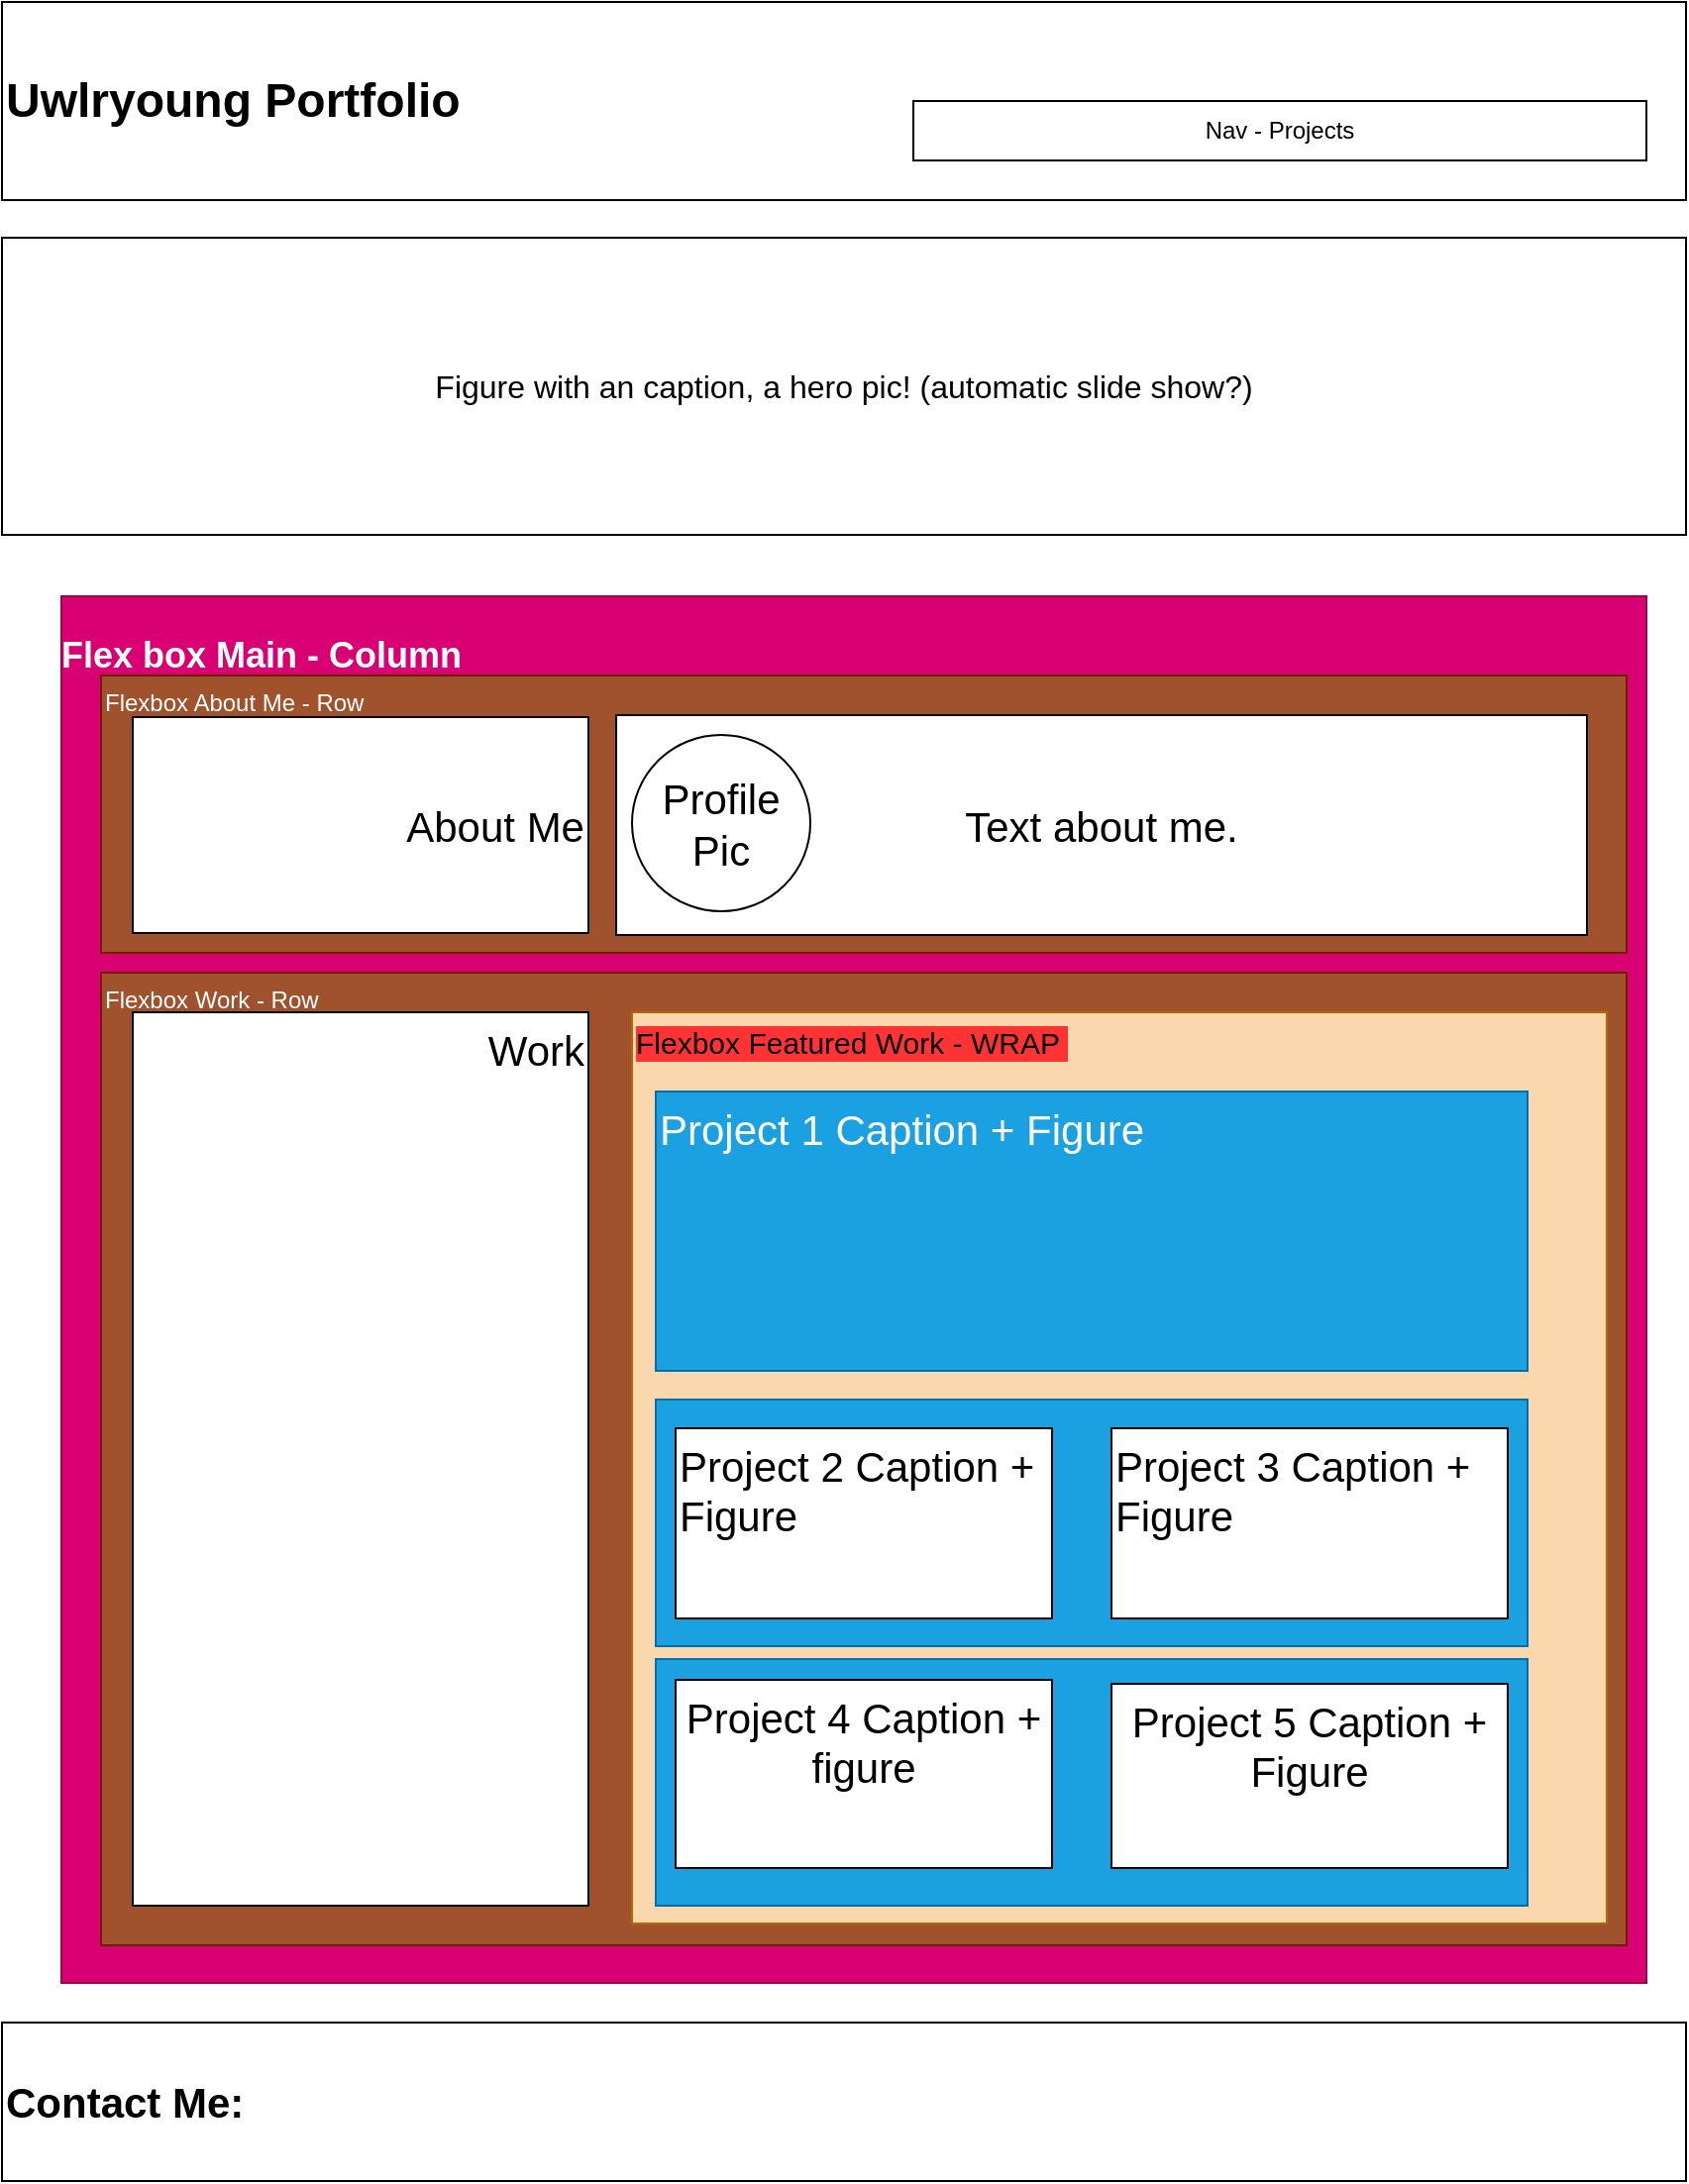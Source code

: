 <mxfile>
    <diagram id="zQgq3WBIan0EQruBycjX" name="Page-1">
        <mxGraphModel dx="1194" dy="833" grid="1" gridSize="10" guides="1" tooltips="1" connect="1" arrows="1" fold="1" page="1" pageScale="1" pageWidth="850" pageHeight="1100" math="0" shadow="0">
            <root>
                <mxCell id="0"/>
                <mxCell id="1" parent="0"/>
                <mxCell id="8" value="&lt;h2&gt;Flex box Main - Column&lt;/h2&gt;" style="shape=internalStorage;whiteSpace=wrap;html=1;backgroundOutline=1;dx=0;dy=0;align=left;verticalAlign=top;fillColor=#d80073;fontColor=#ffffff;strokeColor=#A50040;spacing=0;" parent="1" vertex="1">
                    <mxGeometry x="30" y="300" width="800" height="700" as="geometry"/>
                </mxCell>
                <mxCell id="36" value="Flexbox About Me - Row" style="rounded=0;whiteSpace=wrap;html=1;fillColor=#a0522d;fontColor=#ffffff;strokeColor=#6D1F00;align=left;verticalAlign=top;" parent="1" vertex="1">
                    <mxGeometry x="50" y="340" width="770" height="140" as="geometry"/>
                </mxCell>
                <mxCell id="23" value="Flexbox Work - Row" style="rounded=0;whiteSpace=wrap;html=1;fillColor=#a0522d;fontColor=#ffffff;strokeColor=#6D1F00;align=left;verticalAlign=top;" parent="1" vertex="1">
                    <mxGeometry x="50" y="490" width="770" height="491" as="geometry"/>
                </mxCell>
                <mxCell id="2" value="&lt;h1&gt;Uwlryoung Portfolio&lt;/h1&gt;" style="rounded=0;whiteSpace=wrap;html=1;align=left;" parent="1" vertex="1">
                    <mxGeometry width="850" height="100" as="geometry"/>
                </mxCell>
                <mxCell id="4" value="Nav - Projects" style="rounded=0;whiteSpace=wrap;html=1;" parent="1" vertex="1">
                    <mxGeometry x="460" y="50" width="370" height="30" as="geometry"/>
                </mxCell>
                <mxCell id="6" value="&lt;h2&gt;&lt;font style=&quot;font-size: 21px;&quot;&gt;Contact Me:&amp;nbsp;&lt;/font&gt;&lt;/h2&gt;" style="rounded=0;whiteSpace=wrap;html=1;align=left;" parent="1" vertex="1">
                    <mxGeometry y="1020" width="850" height="80" as="geometry"/>
                </mxCell>
                <mxCell id="7" value="&lt;font style=&quot;font-size: 16px;&quot;&gt;Figure with an caption, a hero pic! (automatic slide show?)&lt;/font&gt;" style="rounded=0;whiteSpace=wrap;html=1;" parent="1" vertex="1">
                    <mxGeometry y="119" width="850" height="150" as="geometry"/>
                </mxCell>
                <mxCell id="39" value="Flexbox Featured Work - WRAP&amp;nbsp;" style="rounded=0;whiteSpace=wrap;html=1;labelBackgroundColor=#FF3333;fontSize=15;fillColor=#fad7ac;strokeColor=#b46504;align=left;verticalAlign=top;" parent="1" vertex="1">
                    <mxGeometry x="318" y="510" width="492" height="460" as="geometry"/>
                </mxCell>
                <mxCell id="13" value="Project 1 Caption + Figure" style="rounded=0;whiteSpace=wrap;html=1;fontSize=21;verticalAlign=top;align=left;fillColor=#1ba1e2;fontColor=#ffffff;strokeColor=#006EAF;" parent="1" vertex="1">
                    <mxGeometry x="330" y="550" width="440" height="141" as="geometry"/>
                </mxCell>
                <mxCell id="40" value="" style="rounded=0;whiteSpace=wrap;html=1;fillColor=#1ba1e2;fontColor=#ffffff;strokeColor=#006EAF;" vertex="1" parent="1">
                    <mxGeometry x="330" y="705.5" width="440" height="124.5" as="geometry"/>
                </mxCell>
                <mxCell id="15" value="Project 3 Caption + Figure" style="rounded=0;whiteSpace=wrap;html=1;fontSize=21;align=left;verticalAlign=top;" parent="1" vertex="1">
                    <mxGeometry x="560" y="720" width="200" height="96" as="geometry"/>
                </mxCell>
                <mxCell id="16" value="Project 2 Caption + Figure" style="rounded=0;whiteSpace=wrap;html=1;fontSize=21;align=left;verticalAlign=top;" parent="1" vertex="1">
                    <mxGeometry x="340" y="720" width="190" height="96" as="geometry"/>
                </mxCell>
                <mxCell id="41" value="" style="rounded=0;whiteSpace=wrap;html=1;fillColor=#1ba1e2;fontColor=#ffffff;strokeColor=#006EAF;" vertex="1" parent="1">
                    <mxGeometry x="330" y="836.5" width="440" height="124.5" as="geometry"/>
                </mxCell>
                <mxCell id="18" value="Project 4 Caption + figure" style="rounded=0;whiteSpace=wrap;html=1;fontSize=21;verticalAlign=top;" parent="1" vertex="1">
                    <mxGeometry x="340" y="847" width="190" height="95" as="geometry"/>
                </mxCell>
                <mxCell id="19" value="Project 5 Caption + Figure" style="rounded=0;whiteSpace=wrap;html=1;fontSize=21;verticalAlign=top;" parent="1" vertex="1">
                    <mxGeometry x="560" y="849" width="200" height="93" as="geometry"/>
                </mxCell>
                <mxCell id="21" value="&amp;nbsp;About Me" style="rounded=0;whiteSpace=wrap;html=1;fontSize=21;align=right;" parent="1" vertex="1">
                    <mxGeometry x="66" y="361" width="230" height="109" as="geometry"/>
                </mxCell>
                <mxCell id="22" value="Text about me." style="rounded=0;whiteSpace=wrap;html=1;fontSize=21;" parent="1" vertex="1">
                    <mxGeometry x="310" y="360" width="490" height="111" as="geometry"/>
                </mxCell>
                <mxCell id="26" value="Work" style="rounded=0;whiteSpace=wrap;html=1;fontSize=21;align=right;verticalAlign=top;" parent="1" vertex="1">
                    <mxGeometry x="66" y="510" width="230" height="451" as="geometry"/>
                </mxCell>
                <mxCell id="20" value="Profile Pic" style="ellipse;whiteSpace=wrap;html=1;fontSize=21;" parent="1" vertex="1">
                    <mxGeometry x="318" y="370" width="90" height="89" as="geometry"/>
                </mxCell>
            </root>
        </mxGraphModel>
    </diagram>
</mxfile>